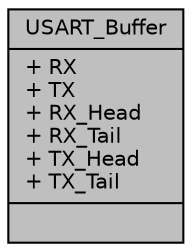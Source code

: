 digraph "USART_Buffer"
{
  edge [fontname="Helvetica",fontsize="10",labelfontname="Helvetica",labelfontsize="10"];
  node [fontname="Helvetica",fontsize="10",shape=record];
  Node1 [label="{USART_Buffer\n|+ RX\l+ TX\l+ RX_Head\l+ RX_Tail\l+ TX_Head\l+ TX_Tail\l|}",height=0.2,width=0.4,color="black", fillcolor="grey75", style="filled", fontcolor="black"];
}
